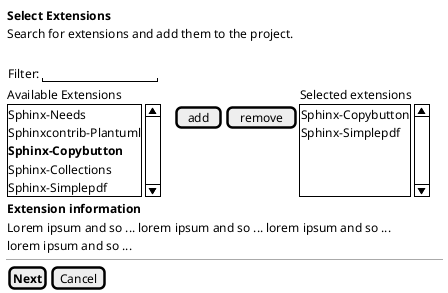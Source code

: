 @startuml
salt
{
    {
    <b>Select Extensions
    Search for extensions and add them to the project.
    .
    }
    {
    {Filter: | "              "}
    Available Extensions | .| . | Selected extensions
    {SI
    Sphinx-Needs
    Sphinxcontrib-Plantuml
    **Sphinx-Copybutton**
    Sphinx-Collections
    Sphinx-Simplepdf
    } |  [ add ] | [ remove ] |
    {SI
        Sphinx-Copybutton
        Sphinx-Simplepdf
        .
        .
        .
    }
    }
    {
    <b>Extension information
    Lorem ipsum and so ... lorem ipsum and so ... lorem ipsum and so ...
    lorem ipsum and so ...
    }
    --
    {
        [<b>Next] | [Cancel]
    }
}
@enduml
